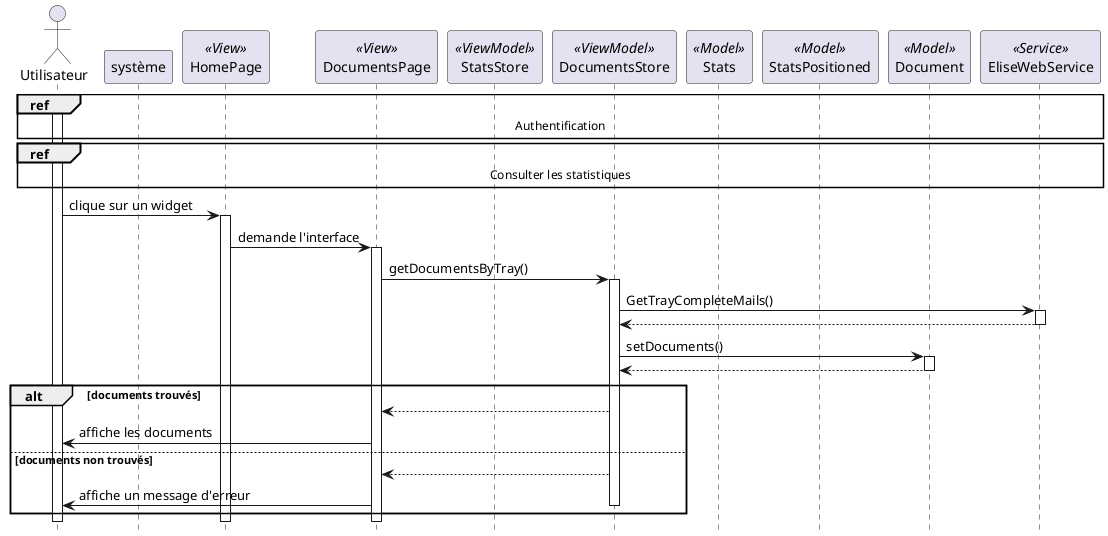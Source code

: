 @startuml sequence_docs_quick_filter

hide footbox


actor "Utilisateur" as user
participant "système" as system
participant "HomePage" as home << View >>
participant "DocumentsPage" as documents << View >>
participant "StatsStore" as statsstore << ViewModel >>
participant "DocumentsStore" as Documentsstore << ViewModel >>
participant "Stats" as stats << Model >>
participant "StatsPositioned" as statsPositioned << Model >>
participant "Document" as Document << Model >>
participant "EliseWebService" as elise << Service >>



ref over user, home,statsstore,Documentsstore,stats,statsPositioned,Document,elise : Authentification
ref over user, home,statsstore,Documentsstore,stats,statsPositioned,Document,elise : Consulter les statistiques

activate user
user -> home : clique sur un widget
activate home
home -> documents : demande l'interface
activate documents
documents -> Documentsstore : getDocumentsByTray()
activate Documentsstore
Documentsstore -> elise : GetTrayCompleteMails()
activate elise
elise --> Documentsstore
deactivate elise
Documentsstore -> Document :  setDocuments()
activate Document
Document --> Documentsstore
deactivate Document
alt documents trouvés
Documentsstore --> documents 
documents -> user : affiche les documents
else documents non trouvés
Documentsstore --> documents
documents -> user : affiche un message d'erreur
deactivate Documentsstore
end